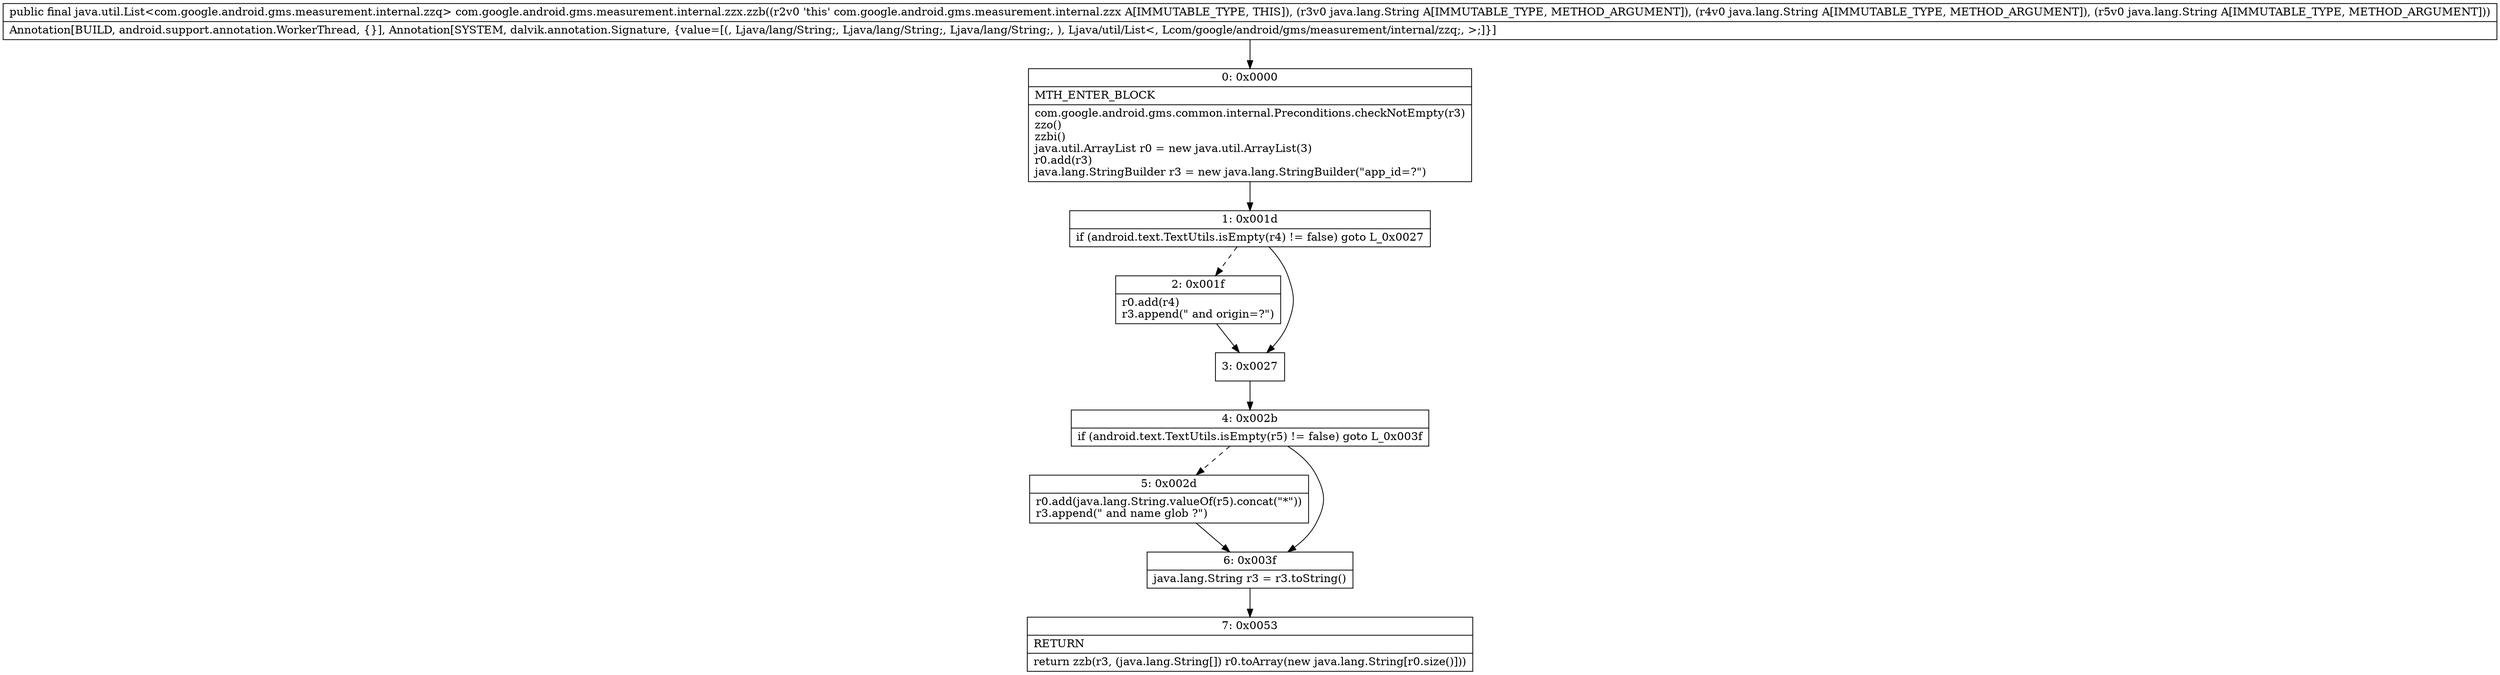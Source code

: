 digraph "CFG forcom.google.android.gms.measurement.internal.zzx.zzb(Ljava\/lang\/String;Ljava\/lang\/String;Ljava\/lang\/String;)Ljava\/util\/List;" {
Node_0 [shape=record,label="{0\:\ 0x0000|MTH_ENTER_BLOCK\l|com.google.android.gms.common.internal.Preconditions.checkNotEmpty(r3)\lzzo()\lzzbi()\ljava.util.ArrayList r0 = new java.util.ArrayList(3)\lr0.add(r3)\ljava.lang.StringBuilder r3 = new java.lang.StringBuilder(\"app_id=?\")\l}"];
Node_1 [shape=record,label="{1\:\ 0x001d|if (android.text.TextUtils.isEmpty(r4) != false) goto L_0x0027\l}"];
Node_2 [shape=record,label="{2\:\ 0x001f|r0.add(r4)\lr3.append(\" and origin=?\")\l}"];
Node_3 [shape=record,label="{3\:\ 0x0027}"];
Node_4 [shape=record,label="{4\:\ 0x002b|if (android.text.TextUtils.isEmpty(r5) != false) goto L_0x003f\l}"];
Node_5 [shape=record,label="{5\:\ 0x002d|r0.add(java.lang.String.valueOf(r5).concat(\"*\"))\lr3.append(\" and name glob ?\")\l}"];
Node_6 [shape=record,label="{6\:\ 0x003f|java.lang.String r3 = r3.toString()\l}"];
Node_7 [shape=record,label="{7\:\ 0x0053|RETURN\l|return zzb(r3, (java.lang.String[]) r0.toArray(new java.lang.String[r0.size()]))\l}"];
MethodNode[shape=record,label="{public final java.util.List\<com.google.android.gms.measurement.internal.zzq\> com.google.android.gms.measurement.internal.zzx.zzb((r2v0 'this' com.google.android.gms.measurement.internal.zzx A[IMMUTABLE_TYPE, THIS]), (r3v0 java.lang.String A[IMMUTABLE_TYPE, METHOD_ARGUMENT]), (r4v0 java.lang.String A[IMMUTABLE_TYPE, METHOD_ARGUMENT]), (r5v0 java.lang.String A[IMMUTABLE_TYPE, METHOD_ARGUMENT]))  | Annotation[BUILD, android.support.annotation.WorkerThread, \{\}], Annotation[SYSTEM, dalvik.annotation.Signature, \{value=[(, Ljava\/lang\/String;, Ljava\/lang\/String;, Ljava\/lang\/String;, ), Ljava\/util\/List\<, Lcom\/google\/android\/gms\/measurement\/internal\/zzq;, \>;]\}]\l}"];
MethodNode -> Node_0;
Node_0 -> Node_1;
Node_1 -> Node_2[style=dashed];
Node_1 -> Node_3;
Node_2 -> Node_3;
Node_3 -> Node_4;
Node_4 -> Node_5[style=dashed];
Node_4 -> Node_6;
Node_5 -> Node_6;
Node_6 -> Node_7;
}


